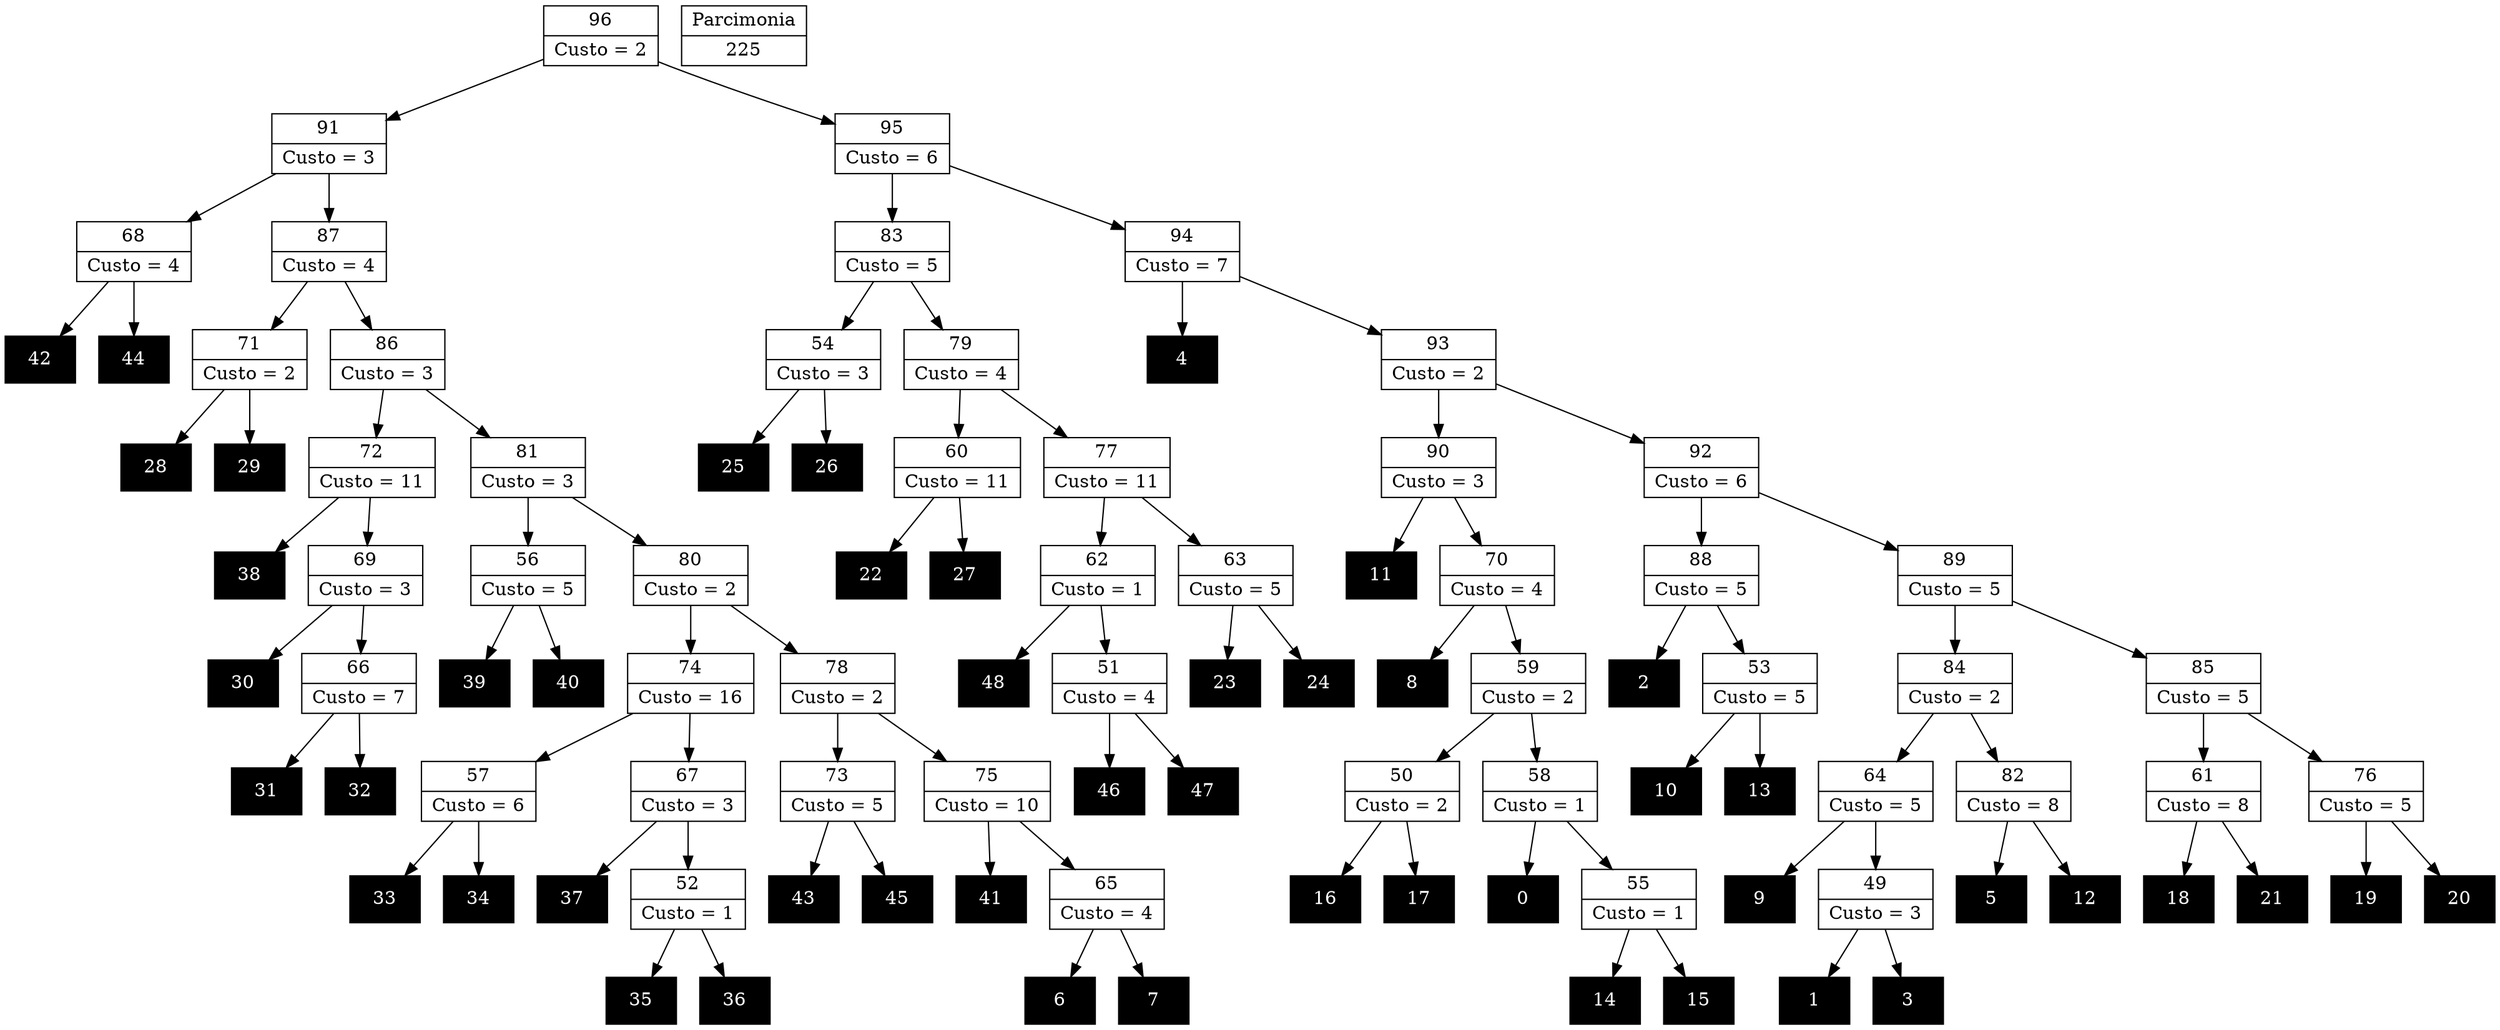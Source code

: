 Digraph G {
0 [shape="record", label="{0}",style=filled, color=black, fontcolor=white,fontsize=14, height=0.5]
1 [shape="record", label="{1}",style=filled, color=black, fontcolor=white,fontsize=14, height=0.5]
2 [shape="record", label="{2}",style=filled, color=black, fontcolor=white,fontsize=14, height=0.5]
3 [shape="record", label="{3}",style=filled, color=black, fontcolor=white,fontsize=14, height=0.5]
4 [shape="record", label="{4}",style=filled, color=black, fontcolor=white,fontsize=14, height=0.5]
5 [shape="record", label="{5}",style=filled, color=black, fontcolor=white,fontsize=14, height=0.5]
6 [shape="record", label="{6}",style=filled, color=black, fontcolor=white,fontsize=14, height=0.5]
7 [shape="record", label="{7}",style=filled, color=black, fontcolor=white,fontsize=14, height=0.5]
8 [shape="record", label="{8}",style=filled, color=black, fontcolor=white,fontsize=14, height=0.5]
9 [shape="record", label="{9}",style=filled, color=black, fontcolor=white,fontsize=14, height=0.5]
10 [shape="record", label="{10}",style=filled, color=black, fontcolor=white,fontsize=14, height=0.5]
11 [shape="record", label="{11}",style=filled, color=black, fontcolor=white,fontsize=14, height=0.5]
12 [shape="record", label="{12}",style=filled, color=black, fontcolor=white,fontsize=14, height=0.5]
13 [shape="record", label="{13}",style=filled, color=black, fontcolor=white,fontsize=14, height=0.5]
14 [shape="record", label="{14}",style=filled, color=black, fontcolor=white,fontsize=14, height=0.5]
15 [shape="record", label="{15}",style=filled, color=black, fontcolor=white,fontsize=14, height=0.5]
16 [shape="record", label="{16}",style=filled, color=black, fontcolor=white,fontsize=14, height=0.5]
17 [shape="record", label="{17}",style=filled, color=black, fontcolor=white,fontsize=14, height=0.5]
18 [shape="record", label="{18}",style=filled, color=black, fontcolor=white,fontsize=14, height=0.5]
19 [shape="record", label="{19}",style=filled, color=black, fontcolor=white,fontsize=14, height=0.5]
20 [shape="record", label="{20}",style=filled, color=black, fontcolor=white,fontsize=14, height=0.5]
21 [shape="record", label="{21}",style=filled, color=black, fontcolor=white,fontsize=14, height=0.5]
22 [shape="record", label="{22}",style=filled, color=black, fontcolor=white,fontsize=14, height=0.5]
23 [shape="record", label="{23}",style=filled, color=black, fontcolor=white,fontsize=14, height=0.5]
24 [shape="record", label="{24}",style=filled, color=black, fontcolor=white,fontsize=14, height=0.5]
25 [shape="record", label="{25}",style=filled, color=black, fontcolor=white,fontsize=14, height=0.5]
26 [shape="record", label="{26}",style=filled, color=black, fontcolor=white,fontsize=14, height=0.5]
27 [shape="record", label="{27}",style=filled, color=black, fontcolor=white,fontsize=14, height=0.5]
28 [shape="record", label="{28}",style=filled, color=black, fontcolor=white,fontsize=14, height=0.5]
29 [shape="record", label="{29}",style=filled, color=black, fontcolor=white,fontsize=14, height=0.5]
30 [shape="record", label="{30}",style=filled, color=black, fontcolor=white,fontsize=14, height=0.5]
31 [shape="record", label="{31}",style=filled, color=black, fontcolor=white,fontsize=14, height=0.5]
32 [shape="record", label="{32}",style=filled, color=black, fontcolor=white,fontsize=14, height=0.5]
33 [shape="record", label="{33}",style=filled, color=black, fontcolor=white,fontsize=14, height=0.5]
34 [shape="record", label="{34}",style=filled, color=black, fontcolor=white,fontsize=14, height=0.5]
35 [shape="record", label="{35}",style=filled, color=black, fontcolor=white,fontsize=14, height=0.5]
36 [shape="record", label="{36}",style=filled, color=black, fontcolor=white,fontsize=14, height=0.5]
37 [shape="record", label="{37}",style=filled, color=black, fontcolor=white,fontsize=14, height=0.5]
38 [shape="record", label="{38}",style=filled, color=black, fontcolor=white,fontsize=14, height=0.5]
39 [shape="record", label="{39}",style=filled, color=black, fontcolor=white,fontsize=14, height=0.5]
40 [shape="record", label="{40}",style=filled, color=black, fontcolor=white,fontsize=14, height=0.5]
41 [shape="record", label="{41}",style=filled, color=black, fontcolor=white,fontsize=14, height=0.5]
42 [shape="record", label="{42}",style=filled, color=black, fontcolor=white,fontsize=14, height=0.5]
43 [shape="record", label="{43}",style=filled, color=black, fontcolor=white,fontsize=14, height=0.5]
44 [shape="record", label="{44}",style=filled, color=black, fontcolor=white,fontsize=14, height=0.5]
45 [shape="record", label="{45}",style=filled, color=black, fontcolor=white,fontsize=14, height=0.5]
46 [shape="record", label="{46}",style=filled, color=black, fontcolor=white,fontsize=14, height=0.5]
47 [shape="record", label="{47}",style=filled, color=black, fontcolor=white,fontsize=14, height=0.5]
48 [shape="record", label="{48}",style=filled, color=black, fontcolor=white,fontsize=14, height=0.5]
49 [shape="record", label="{49|Custo = 3}"]
50 [shape="record", label="{50|Custo = 2}"]
51 [shape="record", label="{51|Custo = 4}"]
52 [shape="record", label="{52|Custo = 1}"]
53 [shape="record", label="{53|Custo = 5}"]
54 [shape="record", label="{54|Custo = 3}"]
55 [shape="record", label="{55|Custo = 1}"]
56 [shape="record", label="{56|Custo = 5}"]
57 [shape="record", label="{57|Custo = 6}"]
58 [shape="record", label="{58|Custo = 1}"]
59 [shape="record", label="{59|Custo = 2}"]
60 [shape="record", label="{60|Custo = 11}"]
61 [shape="record", label="{61|Custo = 8}"]
62 [shape="record", label="{62|Custo = 1}"]
63 [shape="record", label="{63|Custo = 5}"]
64 [shape="record", label="{64|Custo = 5}"]
65 [shape="record", label="{65|Custo = 4}"]
66 [shape="record", label="{66|Custo = 7}"]
67 [shape="record", label="{67|Custo = 3}"]
68 [shape="record", label="{68|Custo = 4}"]
69 [shape="record", label="{69|Custo = 3}"]
70 [shape="record", label="{70|Custo = 4}"]
71 [shape="record", label="{71|Custo = 2}"]
72 [shape="record", label="{72|Custo = 11}"]
73 [shape="record", label="{73|Custo = 5}"]
74 [shape="record", label="{74|Custo = 16}"]
75 [shape="record", label="{75|Custo = 10}"]
76 [shape="record", label="{76|Custo = 5}"]
77 [shape="record", label="{77|Custo = 11}"]
78 [shape="record", label="{78|Custo = 2}"]
79 [shape="record", label="{79|Custo = 4}"]
80 [shape="record", label="{80|Custo = 2}"]
81 [shape="record", label="{81|Custo = 3}"]
82 [shape="record", label="{82|Custo = 8}"]
83 [shape="record", label="{83|Custo = 5}"]
84 [shape="record", label="{84|Custo = 2}"]
85 [shape="record", label="{85|Custo = 5}"]
86 [shape="record", label="{86|Custo = 3}"]
87 [shape="record", label="{87|Custo = 4}"]
88 [shape="record", label="{88|Custo = 5}"]
89 [shape="record", label="{89|Custo = 5}"]
90 [shape="record", label="{90|Custo = 3}"]
91 [shape="record", label="{91|Custo = 3}"]
92 [shape="record", label="{92|Custo = 6}"]
93 [shape="record", label="{93|Custo = 2}"]
94 [shape="record", label="{94|Custo = 7}"]
95 [shape="record", label="{95|Custo = 6}"]
96 [shape="record", label="{96|Custo = 2}"]

49->3
49->1
50->17
50->16
51->47
51->46
52->36
52->35
53->13
53->10
54->26
54->25
55->15
55->14
56->40
56->39
57->34
57->33
58->55
58->0
59->58
59->50
60->27
60->22
61->21
61->18
62->51
62->48
63->24
63->23
64->49
64->9
65->7
65->6
66->32
66->31
67->52
67->37
68->44
68->42
69->66
69->30
70->59
70->8
71->29
71->28
72->69
72->38
73->45
73->43
74->67
74->57
75->65
75->41
76->20
76->19
77->63
77->62
78->75
78->73
79->77
79->60
80->78
80->74
81->80
81->56
82->12
82->5
83->79
83->54
84->82
84->64
85->76
85->61
86->81
86->72
87->86
87->71
88->53
88->2
89->85
89->84
90->70
90->11
91->87
91->68
92->89
92->88
93->92
93->90
94->93
94->4
95->94
95->83
96->95
96->91

225 [shape="record", label="{Parcimonia|225}"]
}